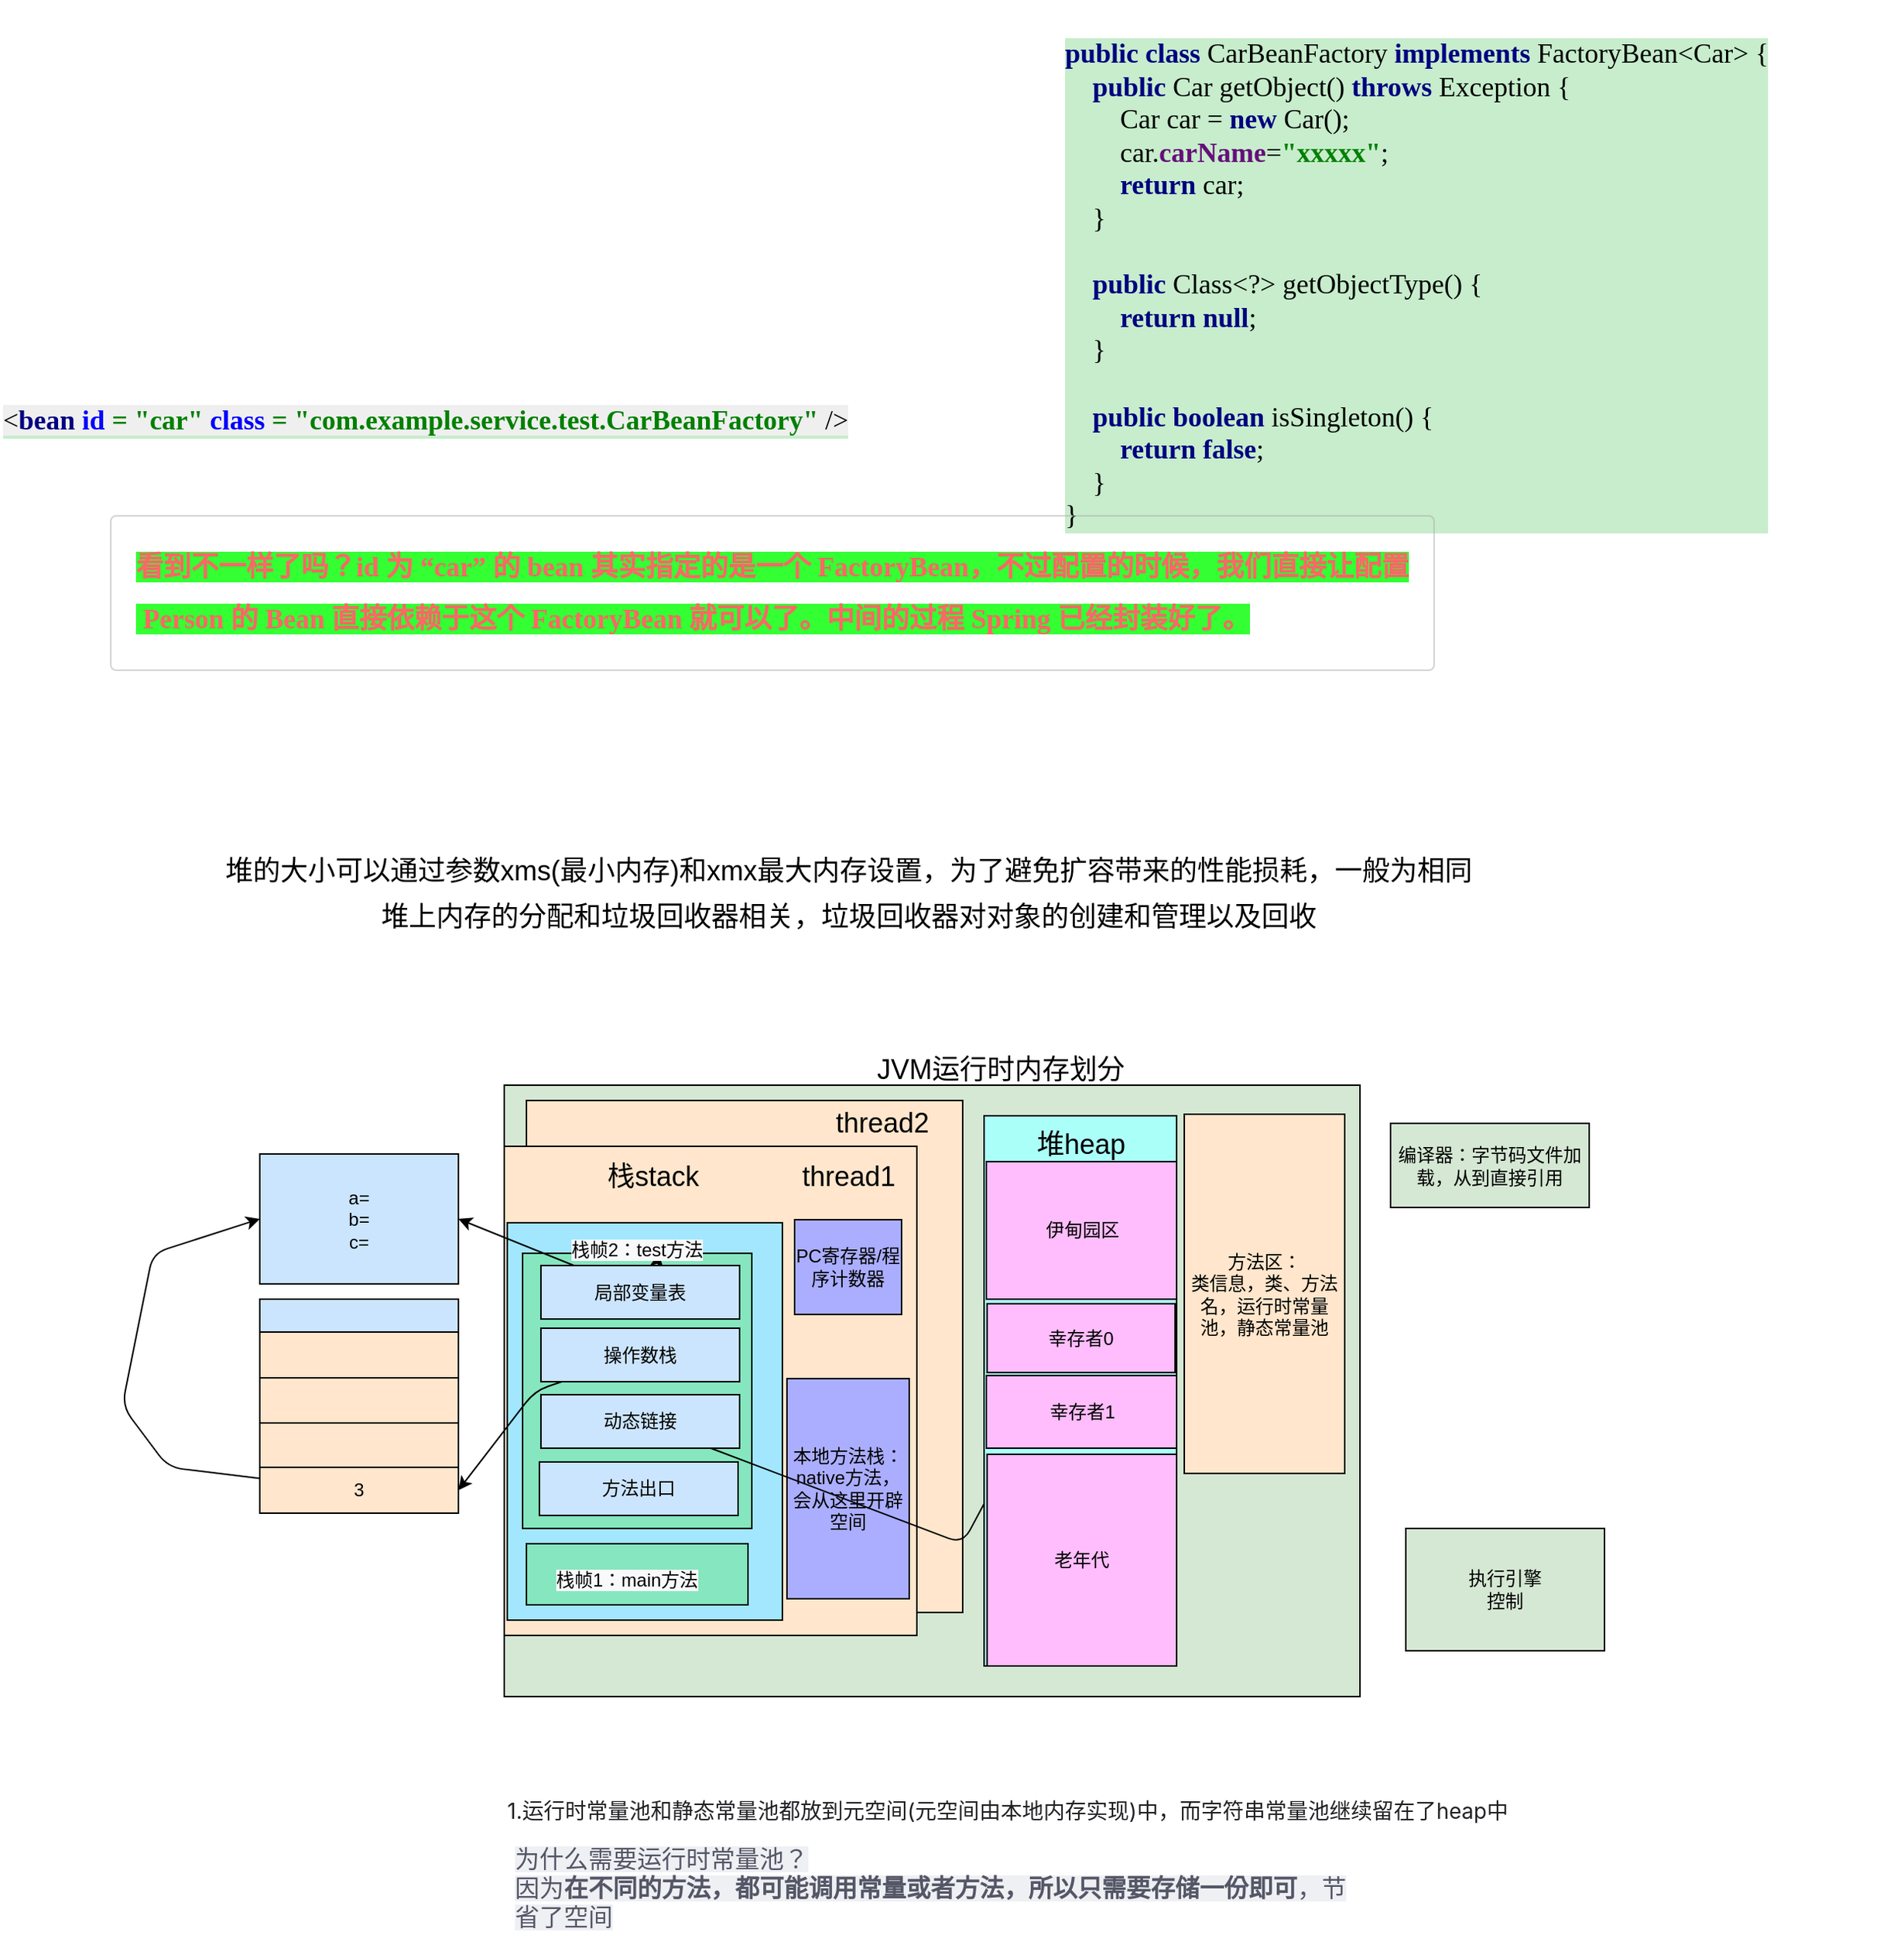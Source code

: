 <mxfile version="14.5.10" type="github">
  <diagram id="-tPKUvdFry7qOBt_xG3p" name="第 1 页">
    <mxGraphModel dx="2489" dy="1932" grid="1" gridSize="10" guides="1" tooltips="1" connect="1" arrows="1" fold="1" page="1" pageScale="1" pageWidth="827" pageHeight="1169" math="0" shadow="0">
      <root>
        <mxCell id="0" />
        <mxCell id="1" parent="0" />
        <mxCell id="2iYeHYmOoIRAlwhhW6ec-1" value="" style="rounded=0;whiteSpace=wrap;html=1;fillColor=#D5E8D4;" parent="1" vertex="1">
          <mxGeometry x="40" y="20" width="560" height="400" as="geometry" />
        </mxCell>
        <mxCell id="2iYeHYmOoIRAlwhhW6ec-90" value="" style="rounded=0;whiteSpace=wrap;html=1;fillColor=#FFE6CC;" parent="1" vertex="1">
          <mxGeometry x="54.5" y="30" width="285.5" height="335" as="geometry" />
        </mxCell>
        <mxCell id="2iYeHYmOoIRAlwhhW6ec-2" value="&lt;font style=&quot;font-size: 18px&quot;&gt;JVM运行时内存划分&lt;/font&gt;" style="text;html=1;strokeColor=none;fillColor=none;align=center;verticalAlign=middle;whiteSpace=wrap;rounded=0;" parent="1" vertex="1">
          <mxGeometry x="190" y="-10" width="350" height="40" as="geometry" />
        </mxCell>
        <mxCell id="2iYeHYmOoIRAlwhhW6ec-3" value="" style="rounded=0;whiteSpace=wrap;html=1;fillColor=#FFE6CC;" parent="1" vertex="1">
          <mxGeometry x="40" y="60" width="270" height="320" as="geometry" />
        </mxCell>
        <mxCell id="2iYeHYmOoIRAlwhhW6ec-4" value="编译器：字节码文件加载，从到直接引用" style="rounded=0;whiteSpace=wrap;html=1;fillColor=#D5E8D4;" parent="1" vertex="1">
          <mxGeometry x="620" y="45" width="130" height="55" as="geometry" />
        </mxCell>
        <mxCell id="2iYeHYmOoIRAlwhhW6ec-5" value="执行引擎&lt;br&gt;控制" style="rounded=0;whiteSpace=wrap;html=1;fillColor=#D5E8D4;" parent="1" vertex="1">
          <mxGeometry x="630" y="310" width="130" height="80" as="geometry" />
        </mxCell>
        <mxCell id="2iYeHYmOoIRAlwhhW6ec-7" value="方法区：&lt;br&gt;类信息，类、方法名，运行时常量池，静态常量池" style="rounded=0;whiteSpace=wrap;html=1;fillColor=#FFE6CC;" parent="1" vertex="1">
          <mxGeometry x="485" y="39" width="105" height="235" as="geometry" />
        </mxCell>
        <mxCell id="2iYeHYmOoIRAlwhhW6ec-54" value="本地方法栈：&lt;br&gt;native方法，会从这里开辟空间" style="rounded=0;whiteSpace=wrap;html=1;fillColor=#ABAEFF;" parent="1" vertex="1">
          <mxGeometry x="225" y="212" width="80" height="144" as="geometry" />
        </mxCell>
        <mxCell id="2iYeHYmOoIRAlwhhW6ec-55" value="" style="rounded=0;whiteSpace=wrap;html=1;fillColor=#A3E7FF;" parent="1" vertex="1">
          <mxGeometry x="42" y="110" width="180" height="260" as="geometry" />
        </mxCell>
        <mxCell id="2iYeHYmOoIRAlwhhW6ec-57" value="&lt;font style=&quot;font-size: 18px&quot;&gt;栈stack&lt;/font&gt;" style="text;html=1;strokeColor=none;fillColor=none;align=center;verticalAlign=middle;whiteSpace=wrap;rounded=0;" parent="1" vertex="1">
          <mxGeometry y="60" width="275" height="40" as="geometry" />
        </mxCell>
        <mxCell id="2iYeHYmOoIRAlwhhW6ec-58" value="" style="rounded=0;whiteSpace=wrap;html=1;fillColor=#85E6BF;" parent="1" vertex="1">
          <mxGeometry x="54.5" y="320" width="145" height="40" as="geometry" />
        </mxCell>
        <mxCell id="2iYeHYmOoIRAlwhhW6ec-59" value="" style="rounded=0;whiteSpace=wrap;html=1;fillColor=#85E6BF;" parent="1" vertex="1">
          <mxGeometry x="52" y="130" width="150" height="180" as="geometry" />
        </mxCell>
        <mxCell id="2iYeHYmOoIRAlwhhW6ec-61" value="" style="edgeStyle=none;orthogonalLoop=1;jettySize=auto;html=1;" parent="1" source="2iYeHYmOoIRAlwhhW6ec-60" target="2iYeHYmOoIRAlwhhW6ec-59" edge="1">
          <mxGeometry relative="1" as="geometry" />
        </mxCell>
        <mxCell id="2iYeHYmOoIRAlwhhW6ec-60" value="&lt;span style=&quot;color: rgb(0 , 0 , 0) ; font-family: &amp;#34;helvetica&amp;#34; ; font-size: 12px ; font-style: normal ; font-weight: 400 ; letter-spacing: normal ; text-align: center ; text-indent: 0px ; text-transform: none ; word-spacing: 0px ; background-color: rgb(248 , 249 , 250) ; display: inline ; float: none&quot;&gt;栈帧2：test方法&lt;/span&gt;" style="text;whiteSpace=wrap;html=1;" parent="1" vertex="1">
          <mxGeometry x="82" y="114" width="120" height="20" as="geometry" />
        </mxCell>
        <mxCell id="2iYeHYmOoIRAlwhhW6ec-81" style="edgeStyle=none;orthogonalLoop=1;jettySize=auto;html=1;entryX=1;entryY=0.5;entryDx=0;entryDy=0;" parent="1" source="2iYeHYmOoIRAlwhhW6ec-62" target="2iYeHYmOoIRAlwhhW6ec-77" edge="1">
          <mxGeometry relative="1" as="geometry" />
        </mxCell>
        <mxCell id="2iYeHYmOoIRAlwhhW6ec-62" value="局部变量表" style="rounded=0;whiteSpace=wrap;html=1;fillColor=#CCE5FF;" parent="1" vertex="1">
          <mxGeometry x="64" y="138" width="130" height="35" as="geometry" />
        </mxCell>
        <mxCell id="2iYeHYmOoIRAlwhhW6ec-86" style="edgeStyle=none;orthogonalLoop=1;jettySize=auto;html=1;entryX=1;entryY=0.5;entryDx=0;entryDy=0;" parent="1" source="2iYeHYmOoIRAlwhhW6ec-63" target="2iYeHYmOoIRAlwhhW6ec-82" edge="1">
          <mxGeometry relative="1" as="geometry">
            <Array as="points">
              <mxPoint x="60" y="220" />
            </Array>
          </mxGeometry>
        </mxCell>
        <mxCell id="2iYeHYmOoIRAlwhhW6ec-63" value="操作数栈" style="rounded=0;whiteSpace=wrap;html=1;fillColor=#CCE5FF;" parent="1" vertex="1">
          <mxGeometry x="64" y="179" width="130" height="35" as="geometry" />
        </mxCell>
        <mxCell id="2iYeHYmOoIRAlwhhW6ec-89" style="edgeStyle=none;orthogonalLoop=1;jettySize=auto;html=1;entryX=-0.025;entryY=0.711;entryDx=0;entryDy=0;entryPerimeter=0;" parent="1" source="2iYeHYmOoIRAlwhhW6ec-64" edge="1">
          <mxGeometry relative="1" as="geometry">
            <mxPoint x="362" y="278.85" as="targetPoint" />
            <Array as="points">
              <mxPoint x="340" y="320" />
            </Array>
          </mxGeometry>
        </mxCell>
        <mxCell id="2iYeHYmOoIRAlwhhW6ec-64" value="动态链接" style="rounded=0;whiteSpace=wrap;html=1;fillColor=#CCE5FF;" parent="1" vertex="1">
          <mxGeometry x="64" y="222.5" width="130" height="35" as="geometry" />
        </mxCell>
        <mxCell id="2iYeHYmOoIRAlwhhW6ec-65" value="方法出口" style="rounded=0;whiteSpace=wrap;html=1;fillColor=#CCE5FF;" parent="1" vertex="1">
          <mxGeometry x="63" y="266.5" width="130" height="35" as="geometry" />
        </mxCell>
        <mxCell id="2iYeHYmOoIRAlwhhW6ec-68" style="edgeStyle=none;orthogonalLoop=1;jettySize=auto;html=1;exitX=1;exitY=0.25;exitDx=0;exitDy=0;" parent="1" edge="1">
          <mxGeometry relative="1" as="geometry">
            <mxPoint x="292.5" y="118.5" as="sourcePoint" />
            <mxPoint x="292.5" y="118.5" as="targetPoint" />
          </mxGeometry>
        </mxCell>
        <mxCell id="2iYeHYmOoIRAlwhhW6ec-72" value="&lt;font style=&quot;font-size: 18px&quot;&gt;thread1&lt;/font&gt;" style="text;html=1;strokeColor=none;fillColor=none;align=center;verticalAlign=middle;whiteSpace=wrap;rounded=0;" parent="1" vertex="1">
          <mxGeometry x="127.5" y="60" width="275" height="40" as="geometry" />
        </mxCell>
        <mxCell id="2iYeHYmOoIRAlwhhW6ec-77" value="a=&lt;br&gt;b=&lt;br&gt;c=" style="rounded=0;whiteSpace=wrap;html=1;fillColor=#CCE5FF;" parent="1" vertex="1">
          <mxGeometry x="-120" y="65" width="130" height="85" as="geometry" />
        </mxCell>
        <mxCell id="2iYeHYmOoIRAlwhhW6ec-78" value="" style="rounded=0;whiteSpace=wrap;html=1;fillColor=#CCE5FF;" parent="1" vertex="1">
          <mxGeometry x="-120" y="160" width="130" height="140" as="geometry" />
        </mxCell>
        <mxCell id="2iYeHYmOoIRAlwhhW6ec-79" value="&lt;span style=&quot;color: rgb(34 , 34 , 38) ; font-family: &amp;#34;sf pro display&amp;#34; , &amp;#34;roboto&amp;#34; , &amp;#34;noto&amp;#34; , &amp;#34;arial&amp;#34; , &amp;#34;pingfang sc&amp;#34; , &amp;#34;hiragino sans gb&amp;#34; , &amp;#34;microsoft yahei&amp;#34; , sans-serif ; font-size: 14px ; font-style: normal ; font-weight: 400 ; letter-spacing: normal ; text-align: left ; text-indent: 0px ; text-transform: none ; word-spacing: 0px ; background-color: rgb(255 , 255 , 255) ; display: inline ; float: none&quot;&gt;1.运行时常量池和静态常量池都放到元空间(元空间由本地内存实现)中，而字符串常量池继续留在了heap中&lt;/span&gt;" style="text;whiteSpace=wrap;html=1;" parent="1" vertex="1">
          <mxGeometry x="40" y="480" width="680" height="30" as="geometry" />
        </mxCell>
        <mxCell id="2iYeHYmOoIRAlwhhW6ec-87" style="edgeStyle=none;orthogonalLoop=1;jettySize=auto;html=1;entryX=0;entryY=0.5;entryDx=0;entryDy=0;" parent="1" source="2iYeHYmOoIRAlwhhW6ec-82" target="2iYeHYmOoIRAlwhhW6ec-77" edge="1">
          <mxGeometry relative="1" as="geometry">
            <Array as="points">
              <mxPoint x="-180" y="270" />
              <mxPoint x="-210" y="230" />
              <mxPoint x="-190" y="130" />
            </Array>
          </mxGeometry>
        </mxCell>
        <mxCell id="2iYeHYmOoIRAlwhhW6ec-82" value="3" style="rounded=0;whiteSpace=wrap;html=1;fillColor=#FFE6CC;" parent="1" vertex="1">
          <mxGeometry x="-120" y="270" width="130" height="30" as="geometry" />
        </mxCell>
        <mxCell id="2iYeHYmOoIRAlwhhW6ec-83" value="" style="rounded=0;whiteSpace=wrap;html=1;fillColor=#FFE6CC;" parent="1" vertex="1">
          <mxGeometry x="-120" y="240" width="130" height="30" as="geometry" />
        </mxCell>
        <mxCell id="2iYeHYmOoIRAlwhhW6ec-84" value="" style="rounded=0;whiteSpace=wrap;html=1;fillColor=#FFE6CC;" parent="1" vertex="1">
          <mxGeometry x="-120" y="211" width="130" height="30" as="geometry" />
        </mxCell>
        <mxCell id="2iYeHYmOoIRAlwhhW6ec-85" value="" style="rounded=0;whiteSpace=wrap;html=1;fillColor=#FFE6CC;" parent="1" vertex="1">
          <mxGeometry x="-120" y="181.5" width="130" height="30" as="geometry" />
        </mxCell>
        <mxCell id="2iYeHYmOoIRAlwhhW6ec-88" value="PC寄存器/程序计数器" style="rounded=0;whiteSpace=wrap;html=1;fillColor=#ABAEFF;" parent="1" vertex="1">
          <mxGeometry x="230" y="108" width="70" height="62" as="geometry" />
        </mxCell>
        <mxCell id="2iYeHYmOoIRAlwhhW6ec-91" value="&lt;font style=&quot;font-size: 18px&quot;&gt;thread2&lt;/font&gt;" style="text;html=1;strokeColor=none;fillColor=none;align=center;verticalAlign=middle;whiteSpace=wrap;rounded=0;" parent="1" vertex="1">
          <mxGeometry x="150" y="25" width="275" height="40" as="geometry" />
        </mxCell>
        <mxCell id="2iYeHYmOoIRAlwhhW6ec-92" value="&lt;span style=&quot;color: rgb(85, 86, 102); font-size: 16px; font-style: normal; font-weight: 400; letter-spacing: normal; text-indent: 0px; text-transform: none; word-spacing: 0px; background-color: rgb(238, 240, 244); display: inline; float: none;&quot;&gt;为什么需要运行时常量池？&lt;/span&gt;&lt;br style=&quot;box-sizing: border-box; outline: 0px; overflow-wrap: break-word; color: rgb(85, 86, 102); font-size: 16px; font-style: normal; font-weight: 400; letter-spacing: normal; text-indent: 0px; text-transform: none; word-spacing: 0px; background-color: rgb(238, 240, 244);&quot;&gt;&lt;span style=&quot;color: rgb(85, 86, 102); font-size: 16px; font-style: normal; font-weight: 400; letter-spacing: normal; text-indent: 0px; text-transform: none; word-spacing: 0px; background-color: rgb(238, 240, 244); display: inline; float: none;&quot;&gt;因为&lt;/span&gt;&lt;strong style=&quot;box-sizing: border-box; outline: 0px; font-weight: 700; overflow-wrap: break-word; color: rgb(85, 86, 102); font-size: 16px; font-style: normal; letter-spacing: normal; text-indent: 0px; text-transform: none; word-spacing: 0px; background-color: rgb(238, 240, 244);&quot;&gt;在不同的方法，都可能调用常量或者方法，所以只需要存储一份即可&lt;/strong&gt;&lt;span style=&quot;color: rgb(85, 86, 102); font-size: 16px; font-style: normal; font-weight: 400; letter-spacing: normal; text-indent: 0px; text-transform: none; word-spacing: 0px; background-color: rgb(238, 240, 244); display: inline; float: none;&quot;&gt;，节省了空间&lt;/span&gt;" style="text;whiteSpace=wrap;html=1;" parent="1" vertex="1">
          <mxGeometry x="45" y="510" width="550" height="60" as="geometry" />
        </mxCell>
        <mxCell id="2iYeHYmOoIRAlwhhW6ec-93" value="&lt;span style=&quot;color: rgb(0 , 0 , 0) ; font-family: &amp;#34;helvetica&amp;#34; ; font-size: 12px ; font-style: normal ; font-weight: 400 ; letter-spacing: normal ; text-align: center ; text-indent: 0px ; text-transform: none ; word-spacing: 0px ; background-color: rgb(248 , 249 , 250) ; display: inline ; float: none&quot;&gt;栈帧1：main方法&lt;/span&gt;" style="text;whiteSpace=wrap;html=1;" parent="1" vertex="1">
          <mxGeometry x="72" y="330" width="120" height="20" as="geometry" />
        </mxCell>
        <mxCell id="2iYeHYmOoIRAlwhhW6ec-97" value="" style="rounded=0;whiteSpace=wrap;html=1;fillColor=#ABFFF9;" parent="1" vertex="1">
          <mxGeometry x="354" y="40" width="126" height="360" as="geometry" />
        </mxCell>
        <mxCell id="2iYeHYmOoIRAlwhhW6ec-98" value="幸存者0" style="rounded=0;whiteSpace=wrap;html=1;fillColor=#FFBDFD;" parent="1" vertex="1">
          <mxGeometry x="356" y="163" width="123" height="45" as="geometry" />
        </mxCell>
        <mxCell id="2iYeHYmOoIRAlwhhW6ec-99" value="伊甸园区" style="rounded=0;whiteSpace=wrap;html=1;fillColor=#FFBDFD;" parent="1" vertex="1">
          <mxGeometry x="355.5" y="70" width="124.5" height="90" as="geometry" />
        </mxCell>
        <mxCell id="2iYeHYmOoIRAlwhhW6ec-100" value="幸存者1" style="rounded=0;whiteSpace=wrap;html=1;fillColor=#FFBDFD;" parent="1" vertex="1">
          <mxGeometry x="355.5" y="210" width="124.5" height="47.5" as="geometry" />
        </mxCell>
        <mxCell id="2iYeHYmOoIRAlwhhW6ec-101" value="老年代" style="rounded=0;whiteSpace=wrap;html=1;fillColor=#FFBDFD;" parent="1" vertex="1">
          <mxGeometry x="356" y="261.5" width="124" height="138.5" as="geometry" />
        </mxCell>
        <mxCell id="2iYeHYmOoIRAlwhhW6ec-102" value="&lt;font style=&quot;font-size: 18px&quot;&gt;堆heap&lt;/font&gt;" style="text;html=1;strokeColor=none;fillColor=none;align=center;verticalAlign=middle;whiteSpace=wrap;rounded=0;" parent="1" vertex="1">
          <mxGeometry x="279.5" y="39" width="275" height="40" as="geometry" />
        </mxCell>
        <mxCell id="wDgpsm016Jh3LYimdZFK-1" value="&lt;span style=&quot;font-size: 18px&quot;&gt;堆上内存的分配和垃圾回收器相关，垃圾回收器对对象的创建和管理以及回收&lt;/span&gt;" style="text;html=1;align=center;verticalAlign=middle;resizable=0;points=[];autosize=1;" vertex="1" parent="1">
          <mxGeometry x="-50" y="-100" width="630" height="20" as="geometry" />
        </mxCell>
        <mxCell id="wDgpsm016Jh3LYimdZFK-2" value="&lt;font style=&quot;font-size: 18px&quot;&gt;堆的大小可以通过参数xms(最小内存)和xmx最大内存设置，为了避免扩容带来的性能损耗，一般为相同&lt;/font&gt;" style="text;html=1;align=center;verticalAlign=middle;resizable=0;points=[];autosize=1;" vertex="1" parent="1">
          <mxGeometry x="-150" y="-130" width="830" height="20" as="geometry" />
        </mxCell>
        <mxCell id="wDgpsm016Jh3LYimdZFK-3" value="&lt;pre style=&quot;background-color: #c7edcc ; color: #000000 ; font-family: &amp;quot;consolas&amp;quot; ; font-size: 13.5pt&quot;&gt;&lt;span style=&quot;background-color: #efefef&quot;&gt;&amp;lt;&lt;/span&gt;&lt;span style=&quot;color: #000080 ; background-color: #efefef ; font-weight: bold&quot;&gt;bean &lt;/span&gt;&lt;span style=&quot;color: #0000ff ; background-color: #efefef ; font-weight: bold&quot;&gt;id &lt;/span&gt;&lt;span style=&quot;color: #008000 ; background-color: #efefef ; font-weight: bold&quot;&gt;= &quot;car&quot; &lt;/span&gt;&lt;span style=&quot;color: #0000ff ; background-color: #efefef ; font-weight: bold&quot;&gt;class &lt;/span&gt;&lt;span style=&quot;color: #008000 ; background-color: #efefef ; font-weight: bold&quot;&gt;= &quot;com.example.service.test.CarBeanFactory&quot; &lt;/span&gt;&lt;span style=&quot;background-color: #efefef&quot;&gt;/&amp;gt;&lt;/span&gt;&lt;/pre&gt;" style="text;whiteSpace=wrap;html=1;" vertex="1" parent="1">
          <mxGeometry x="-290" y="-450" width="550" height="70" as="geometry" />
        </mxCell>
        <mxCell id="wDgpsm016Jh3LYimdZFK-4" value="&lt;pre style=&quot;background-color: #c7edcc ; color: #000000 ; font-family: &amp;quot;consolas&amp;quot; ; font-size: 13.5pt&quot;&gt;&lt;span style=&quot;color: #000080 ; font-weight: bold&quot;&gt;public class &lt;/span&gt;CarBeanFactory &lt;span style=&quot;color: #000080 ; font-weight: bold&quot;&gt;implements &lt;/span&gt;FactoryBean&amp;lt;Car&amp;gt; {&lt;br&gt;    &lt;span style=&quot;color: #000080 ; font-weight: bold&quot;&gt;public &lt;/span&gt;Car getObject() &lt;span style=&quot;color: #000080 ; font-weight: bold&quot;&gt;throws &lt;/span&gt;Exception {&lt;br&gt;        Car car = &lt;span style=&quot;color: #000080 ; font-weight: bold&quot;&gt;new &lt;/span&gt;Car();&lt;br&gt;        car.&lt;span style=&quot;color: #660e7a ; font-weight: bold&quot;&gt;carName&lt;/span&gt;=&lt;span style=&quot;color: #008000 ; font-weight: bold&quot;&gt;&quot;xxxxx&quot;&lt;/span&gt;;&lt;br&gt;        &lt;span style=&quot;color: #000080 ; font-weight: bold&quot;&gt;return &lt;/span&gt;car;&lt;br&gt;    }&lt;br&gt;&lt;br&gt;    &lt;span style=&quot;color: #000080 ; font-weight: bold&quot;&gt;public &lt;/span&gt;Class&amp;lt;?&amp;gt; getObjectType() {&lt;br&gt;        &lt;span style=&quot;color: #000080 ; font-weight: bold&quot;&gt;return null&lt;/span&gt;;&lt;br&gt;    }&lt;br&gt;&lt;br&gt;    &lt;span style=&quot;color: #000080 ; font-weight: bold&quot;&gt;public boolean &lt;/span&gt;isSingleton() {&lt;br&gt;        &lt;span style=&quot;color: #000080 ; font-weight: bold&quot;&gt;return false&lt;/span&gt;;&lt;br&gt;    }&lt;br&gt;}&lt;/pre&gt;" style="text;whiteSpace=wrap;html=1;" vertex="1" parent="1">
          <mxGeometry x="405" y="-690" width="550" height="260" as="geometry" />
        </mxCell>
        <mxCell id="wDgpsm016Jh3LYimdZFK-5" value="&lt;pre style=&quot;font-style: normal ; letter-spacing: normal ; text-align: left ; text-indent: 0px ; text-transform: none ; word-spacing: 0px ; box-sizing: border-box ; margin-top: 0px ; margin-bottom: 1em ; overflow: auto ; border: 1px solid rgba(170 , 170 , 170 , 0.5) ; border-radius: 4px ; padding: 1rem ; line-height: 1.9&quot;&gt;&lt;b&gt;&lt;font face=&quot;Verdana&quot; style=&quot;font-size: 18px ; background-color: rgb(51 , 255 , 51)&quot; color=&quot;#ff6666&quot;&gt;看到不一样了吗？id 为 “car” 的 bean 其实指定的是一个 FactoryBean，不过配置的时候，我们直接让配置&lt;br&gt; Person 的 Bean 直接依赖于这个 FactoryBean 就可以了。中间的过程 Spring 已经封装好了。&lt;/font&gt;&lt;/b&gt;&lt;/pre&gt;" style="text;whiteSpace=wrap;html=1;" vertex="1" parent="1">
          <mxGeometry x="-220" y="-360" width="550" height="100" as="geometry" />
        </mxCell>
      </root>
    </mxGraphModel>
  </diagram>
</mxfile>
